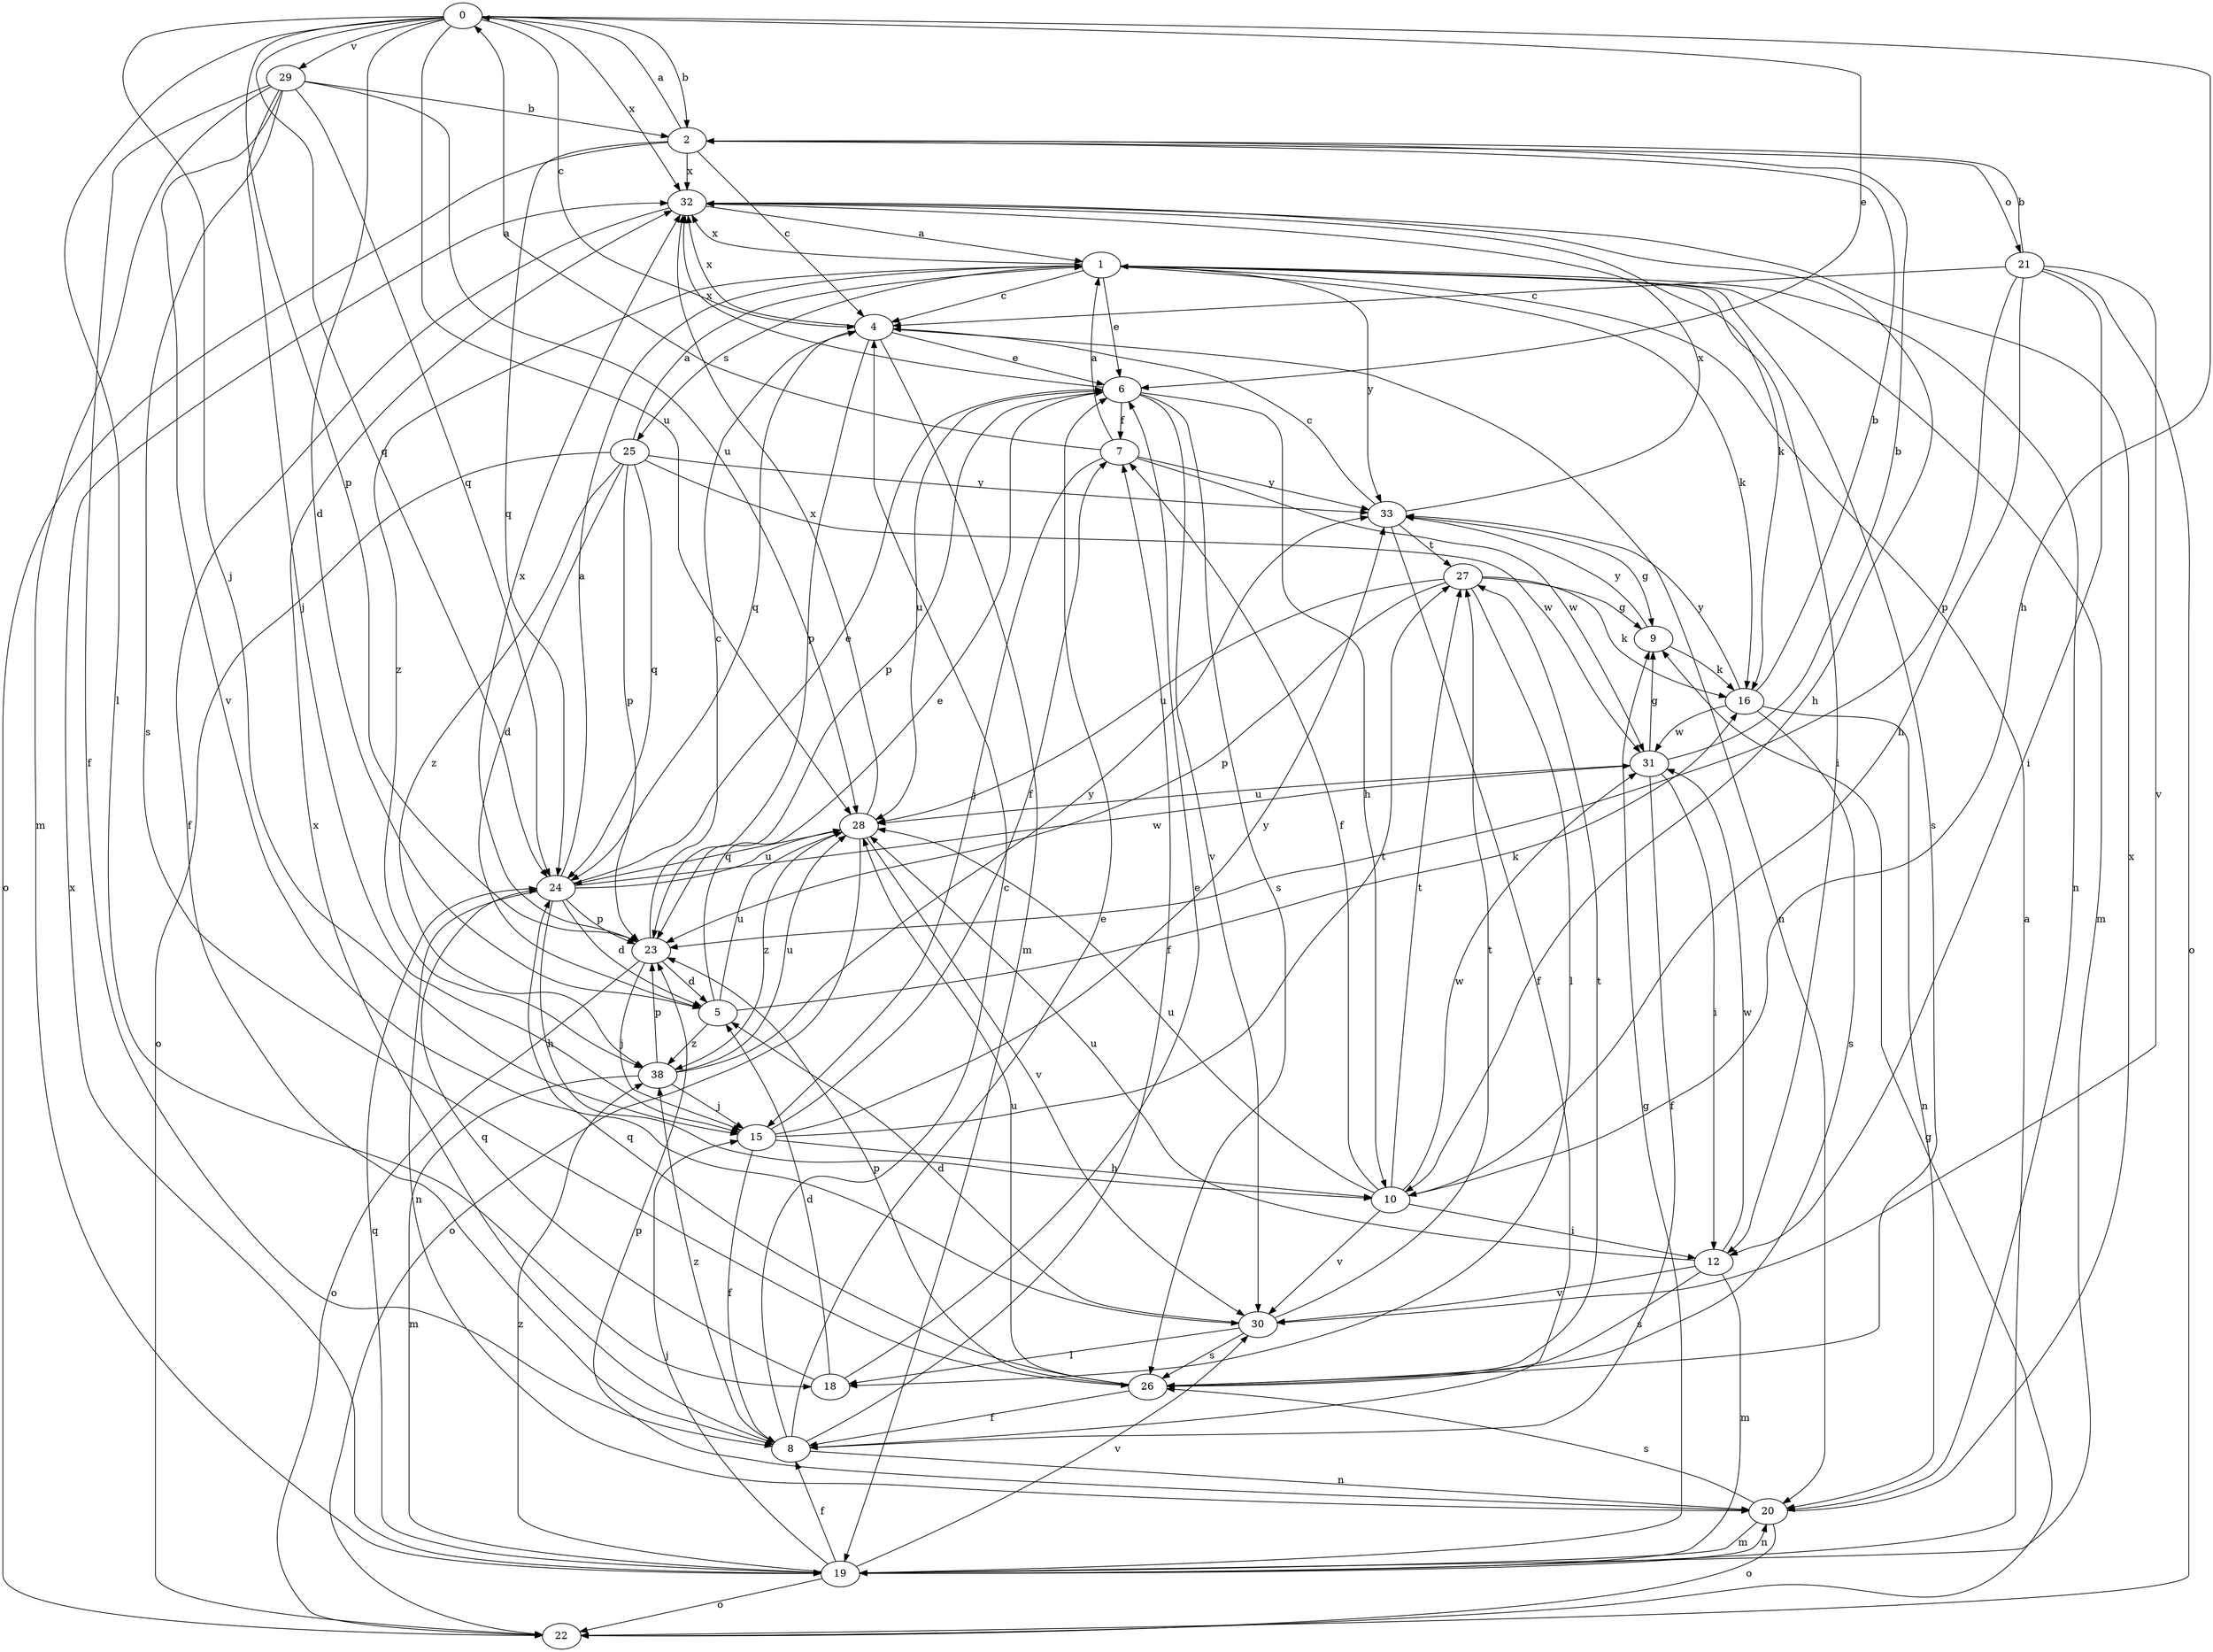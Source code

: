 strict digraph  {
0;
1;
2;
4;
5;
6;
7;
8;
9;
10;
12;
15;
16;
18;
19;
20;
21;
22;
23;
24;
25;
26;
27;
28;
29;
30;
31;
32;
33;
38;
0 -> 2  [label=b];
0 -> 4  [label=c];
0 -> 5  [label=d];
0 -> 6  [label=e];
0 -> 10  [label=h];
0 -> 15  [label=j];
0 -> 18  [label=l];
0 -> 23  [label=p];
0 -> 24  [label=q];
0 -> 28  [label=u];
0 -> 29  [label=v];
0 -> 32  [label=x];
1 -> 4  [label=c];
1 -> 6  [label=e];
1 -> 12  [label=i];
1 -> 16  [label=k];
1 -> 19  [label=m];
1 -> 20  [label=n];
1 -> 25  [label=s];
1 -> 26  [label=s];
1 -> 32  [label=x];
1 -> 33  [label=y];
1 -> 38  [label=z];
2 -> 0  [label=a];
2 -> 4  [label=c];
2 -> 21  [label=o];
2 -> 22  [label=o];
2 -> 24  [label=q];
2 -> 32  [label=x];
4 -> 6  [label=e];
4 -> 19  [label=m];
4 -> 20  [label=n];
4 -> 23  [label=p];
4 -> 24  [label=q];
4 -> 32  [label=x];
5 -> 6  [label=e];
5 -> 16  [label=k];
5 -> 28  [label=u];
5 -> 38  [label=z];
6 -> 7  [label=f];
6 -> 10  [label=h];
6 -> 23  [label=p];
6 -> 26  [label=s];
6 -> 28  [label=u];
6 -> 30  [label=v];
6 -> 32  [label=x];
7 -> 0  [label=a];
7 -> 1  [label=a];
7 -> 15  [label=j];
7 -> 31  [label=w];
7 -> 33  [label=y];
8 -> 4  [label=c];
8 -> 6  [label=e];
8 -> 7  [label=f];
8 -> 20  [label=n];
8 -> 32  [label=x];
8 -> 38  [label=z];
9 -> 16  [label=k];
9 -> 33  [label=y];
10 -> 7  [label=f];
10 -> 12  [label=i];
10 -> 27  [label=t];
10 -> 28  [label=u];
10 -> 30  [label=v];
10 -> 31  [label=w];
12 -> 19  [label=m];
12 -> 26  [label=s];
12 -> 28  [label=u];
12 -> 30  [label=v];
12 -> 31  [label=w];
15 -> 7  [label=f];
15 -> 8  [label=f];
15 -> 10  [label=h];
15 -> 27  [label=t];
15 -> 33  [label=y];
16 -> 2  [label=b];
16 -> 20  [label=n];
16 -> 26  [label=s];
16 -> 31  [label=w];
16 -> 33  [label=y];
18 -> 5  [label=d];
18 -> 6  [label=e];
18 -> 24  [label=q];
19 -> 1  [label=a];
19 -> 8  [label=f];
19 -> 9  [label=g];
19 -> 15  [label=j];
19 -> 20  [label=n];
19 -> 22  [label=o];
19 -> 24  [label=q];
19 -> 30  [label=v];
19 -> 32  [label=x];
19 -> 38  [label=z];
20 -> 19  [label=m];
20 -> 22  [label=o];
20 -> 23  [label=p];
20 -> 26  [label=s];
20 -> 32  [label=x];
21 -> 2  [label=b];
21 -> 4  [label=c];
21 -> 10  [label=h];
21 -> 12  [label=i];
21 -> 22  [label=o];
21 -> 23  [label=p];
21 -> 30  [label=v];
22 -> 9  [label=g];
23 -> 4  [label=c];
23 -> 5  [label=d];
23 -> 15  [label=j];
23 -> 22  [label=o];
23 -> 32  [label=x];
24 -> 1  [label=a];
24 -> 5  [label=d];
24 -> 6  [label=e];
24 -> 10  [label=h];
24 -> 20  [label=n];
24 -> 23  [label=p];
24 -> 28  [label=u];
24 -> 31  [label=w];
25 -> 1  [label=a];
25 -> 5  [label=d];
25 -> 22  [label=o];
25 -> 23  [label=p];
25 -> 24  [label=q];
25 -> 31  [label=w];
25 -> 33  [label=y];
25 -> 38  [label=z];
26 -> 8  [label=f];
26 -> 23  [label=p];
26 -> 24  [label=q];
26 -> 27  [label=t];
26 -> 28  [label=u];
27 -> 9  [label=g];
27 -> 16  [label=k];
27 -> 18  [label=l];
27 -> 23  [label=p];
27 -> 28  [label=u];
28 -> 22  [label=o];
28 -> 24  [label=q];
28 -> 30  [label=v];
28 -> 32  [label=x];
28 -> 38  [label=z];
29 -> 2  [label=b];
29 -> 8  [label=f];
29 -> 15  [label=j];
29 -> 19  [label=m];
29 -> 24  [label=q];
29 -> 26  [label=s];
29 -> 28  [label=u];
29 -> 30  [label=v];
30 -> 5  [label=d];
30 -> 18  [label=l];
30 -> 26  [label=s];
30 -> 27  [label=t];
31 -> 2  [label=b];
31 -> 8  [label=f];
31 -> 9  [label=g];
31 -> 12  [label=i];
31 -> 28  [label=u];
32 -> 1  [label=a];
32 -> 8  [label=f];
32 -> 10  [label=h];
32 -> 16  [label=k];
33 -> 4  [label=c];
33 -> 8  [label=f];
33 -> 9  [label=g];
33 -> 27  [label=t];
33 -> 32  [label=x];
38 -> 15  [label=j];
38 -> 19  [label=m];
38 -> 23  [label=p];
38 -> 28  [label=u];
38 -> 33  [label=y];
}
